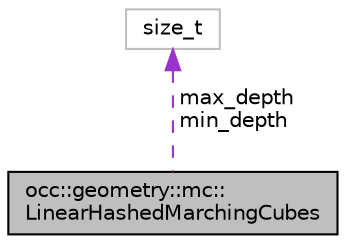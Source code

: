 digraph "occ::geometry::mc::LinearHashedMarchingCubes"
{
 // LATEX_PDF_SIZE
  bgcolor="transparent";
  edge [fontname="Helvetica",fontsize="10",labelfontname="Helvetica",labelfontsize="10"];
  node [fontname="Helvetica",fontsize="10",shape=record];
  Node1 [label="occ::geometry::mc::\lLinearHashedMarchingCubes",height=0.2,width=0.4,color="black", fillcolor="grey75", style="filled", fontcolor="black",tooltip=" "];
  Node2 -> Node1 [dir="back",color="darkorchid3",fontsize="10",style="dashed",label=" max_depth\nmin_depth" ,fontname="Helvetica"];
  Node2 [label="size_t",height=0.2,width=0.4,color="grey75",tooltip=" "];
}
